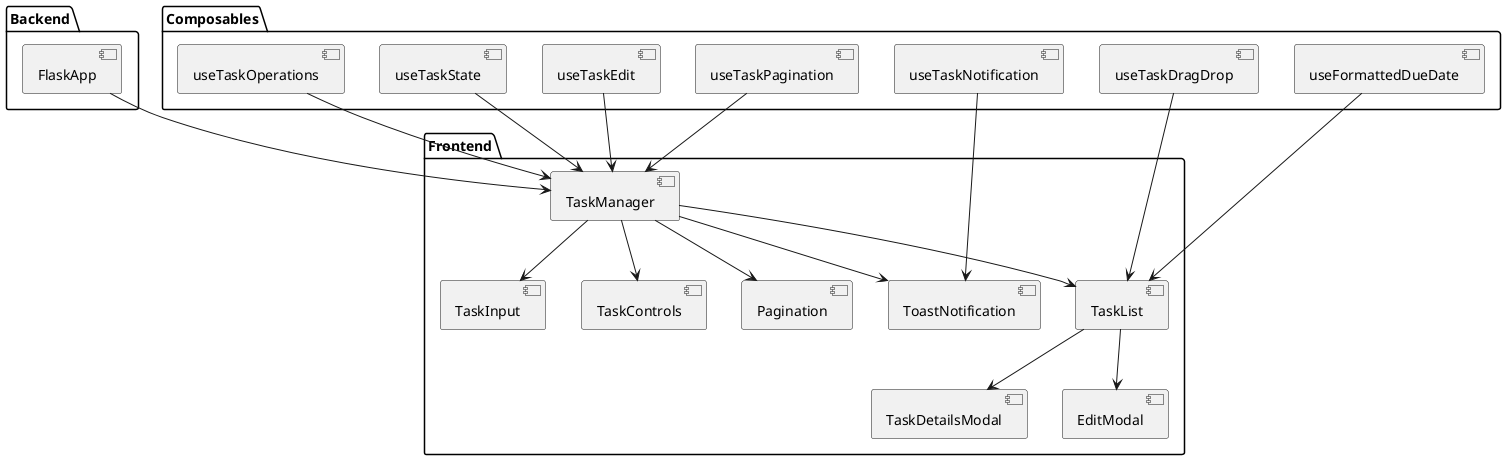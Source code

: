 @startuml
package "Frontend" {
  [TaskManager] --> [TaskInput]
  [TaskManager] --> [TaskList]
  [TaskManager] --> [TaskControls]
  [TaskManager] --> [Pagination]
  [TaskManager] --> [ToastNotification]
  [TaskList] --> [TaskDetailsModal]
  [TaskList] --> [EditModal]
}

package "Composables" {
  [useTaskState] --> [TaskManager]
  [useTaskOperations] --> [TaskManager]
  [useTaskPagination] --> [TaskManager]
  [useTaskEdit] --> [TaskManager]
  [useTaskNotification] --> [ToastNotification]
  [useTaskDragDrop] --> [TaskList]
  [useFormattedDueDate] --> [TaskList]
}

package "Backend" {
  [FlaskApp] --> [TaskManager]
}
@enduml
